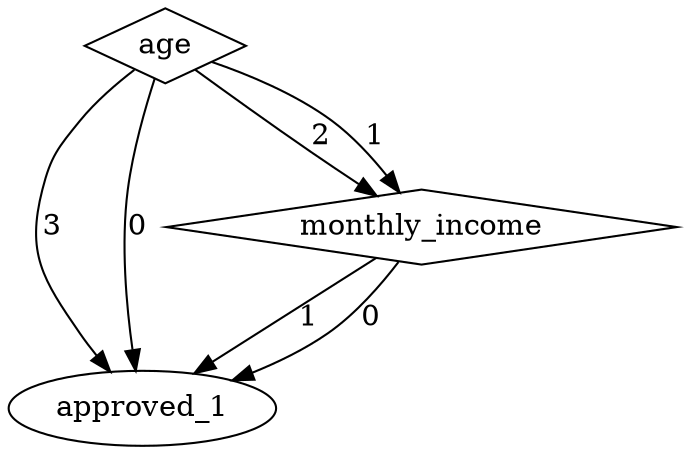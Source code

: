 digraph {
node [label=approved_1,style=""] approved_1
node [label=approved_1,style=""] approved_1
node [label=approved_1,style=""] approved_1
node [label=approved_1,style=""] approved_1
node [label=monthly_income,shape="diamond",style=""] 1
node [label=age,shape="diamond",style=""] 0

1 -> approved_1 [label="1"]
1 -> approved_1 [label="0"]
0 -> approved_1 [label="3"]
0 -> 1 [label="2"]
0 -> 1 [label="1"]
0 -> approved_1 [label="0"]
}
